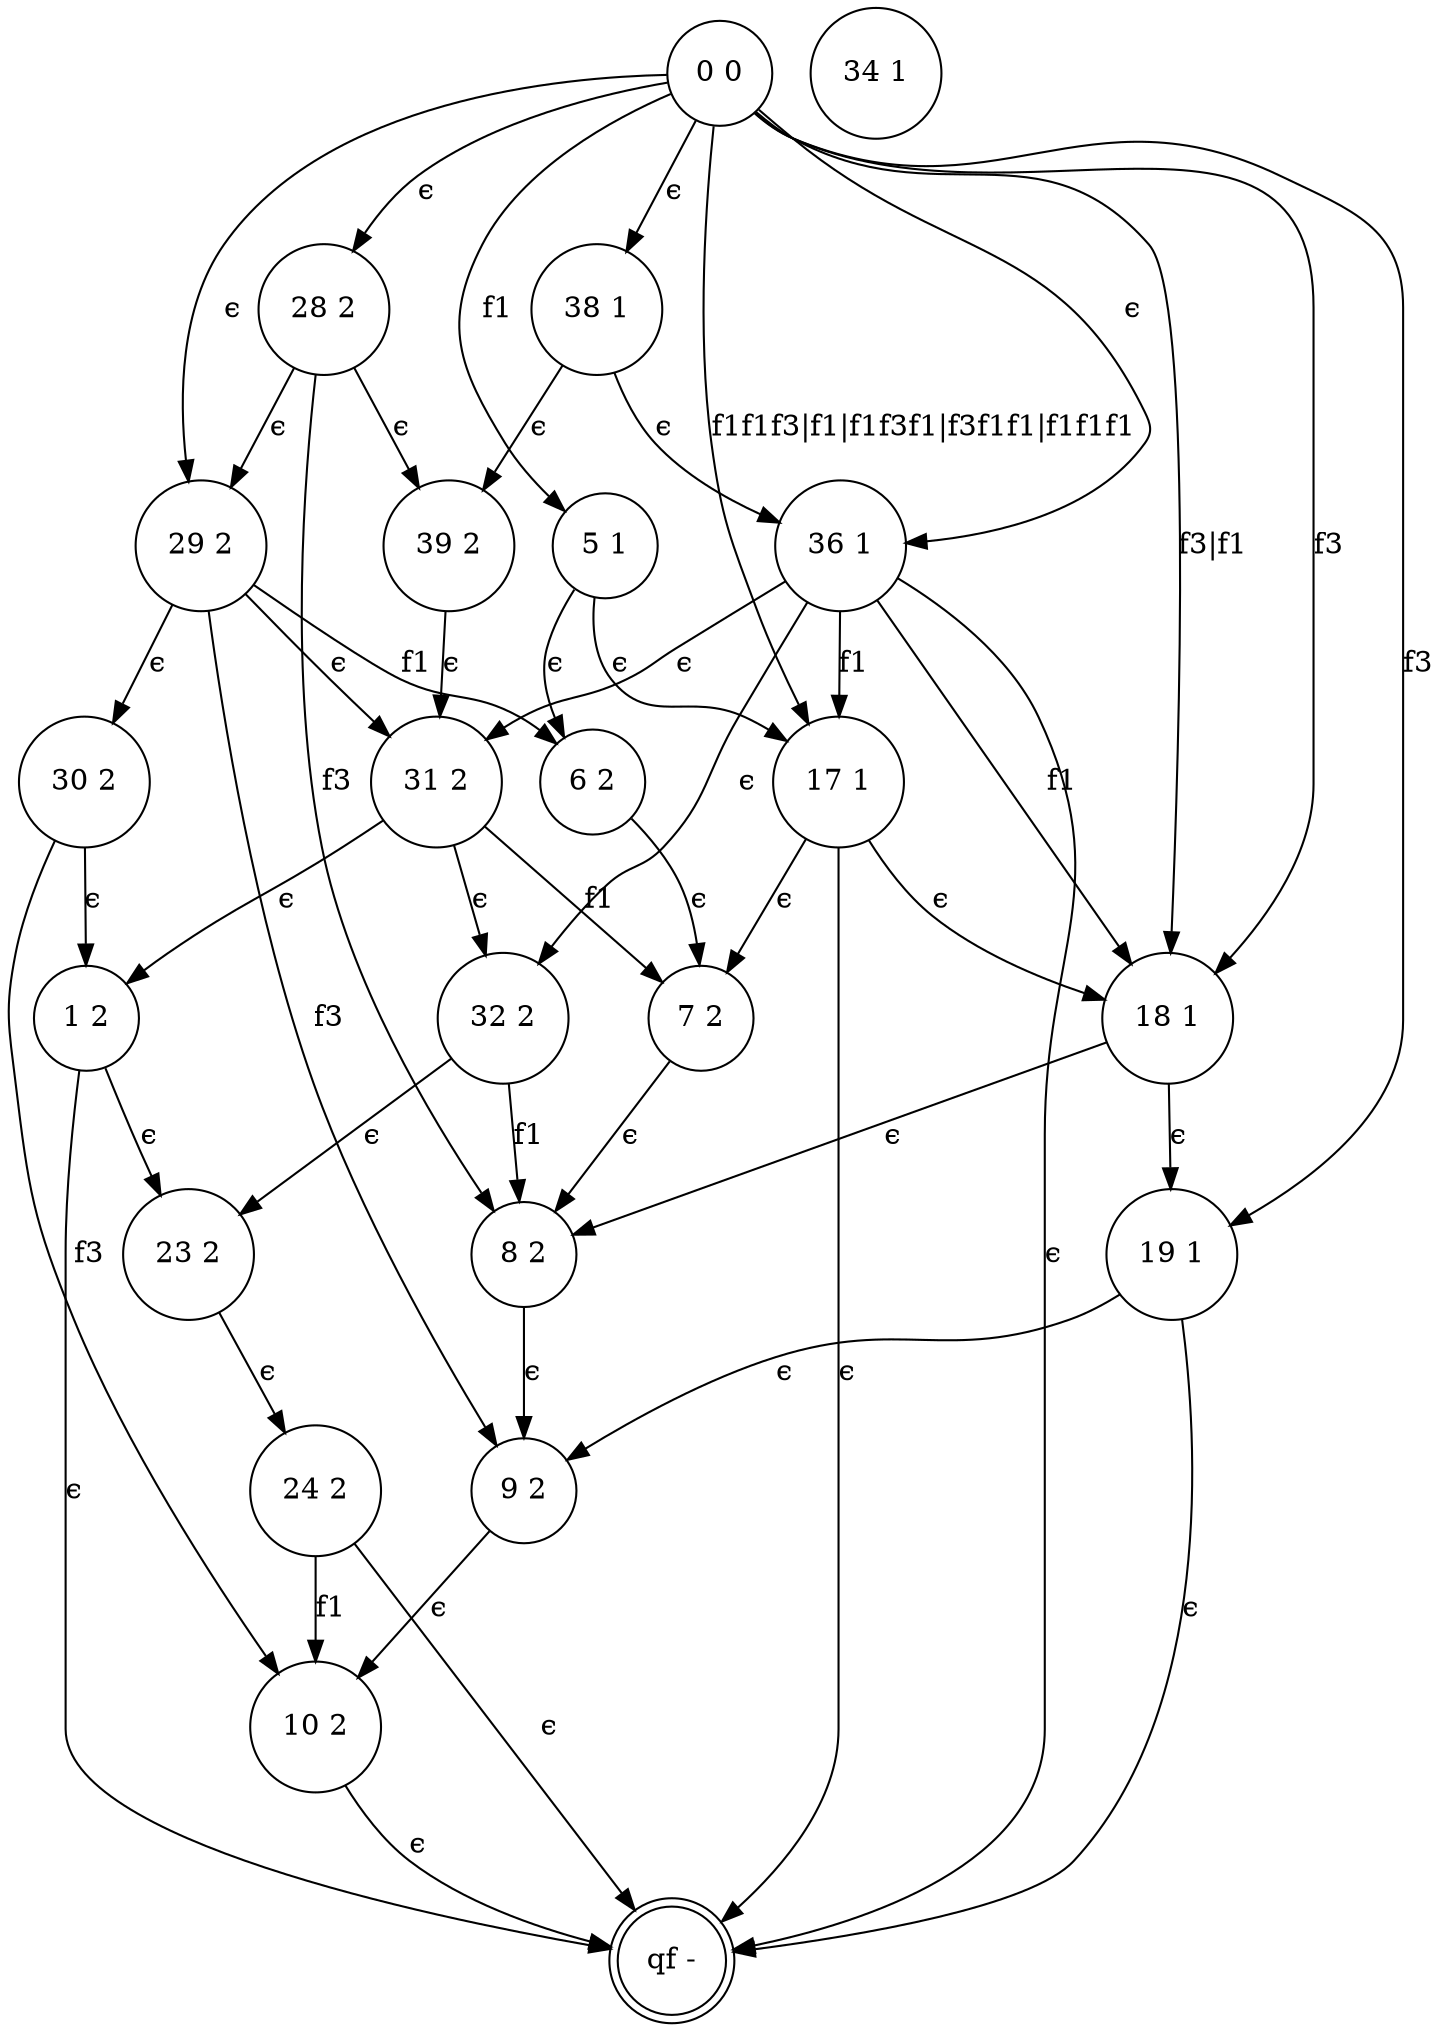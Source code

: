 digraph 19 {
	"28 2" [shape=circle]
	"29 2" [shape=circle]
	"30 2" [shape=circle]
	"1 2" [shape=circle]
	"23 2" [shape=circle]
	"24 2" [shape=circle]
	"10 2" [shape=circle]
	"6 2" [shape=circle]
	"7 2" [shape=circle]
	"8 2" [shape=circle]
	"9 2" [shape=circle]
	"31 2" [shape=circle]
	"32 2" [shape=circle]
	"39 2" [shape=circle]
	"5 1" [shape=circle]
	"6 2" [shape=circle]
	"17 1" [shape=circle]
	"7 2" [shape=circle]
	"18 1" [shape=circle]
	"19 1" [shape=circle]
	"9 2" [shape=circle]
	"8 2" [shape=circle]
	"29 2" [shape=circle]
	"36 1" [shape=circle]
	"31 2" [shape=circle]
	"32 2" [shape=circle]
	"28 2" [shape=circle]
	"38 1" [shape=circle]
	"39 2" [shape=circle]
	"qf -" [shape=doublecircle]
	"0 0" [shape=circle]
	"34 1" [shape=circle]
	"28 2" -> "29 2" [label="ϵ"]
	"29 2" -> "30 2" [label="ϵ"]
	"30 2" -> "1 2" [label="ϵ"]
	"1 2" -> "23 2" [label="ϵ"]
	"23 2" -> "24 2" [label="ϵ"]
	"24 2" -> "10 2" [label=f1]
	"30 2" -> "10 2" [label=f3]
	"29 2" -> "6 2" [label=f1]
	"6 2" -> "7 2" [label="ϵ"]
	"7 2" -> "8 2" [label="ϵ"]
	"8 2" -> "9 2" [label="ϵ"]
	"9 2" -> "10 2" [label="ϵ"]
	"29 2" -> "31 2" [label="ϵ"]
	"31 2" -> "1 2" [label="ϵ"]
	"31 2" -> "7 2" [label=f1]
	"31 2" -> "32 2" [label="ϵ"]
	"32 2" -> "23 2" [label="ϵ"]
	"32 2" -> "8 2" [label=f1]
	"29 2" -> "9 2" [label=f3]
	"28 2" -> "39 2" [label="ϵ"]
	"39 2" -> "31 2" [label="ϵ"]
	"28 2" -> "8 2" [label=f3]
	"5 1" -> "6 2" [label="ϵ"]
	"5 1" -> "17 1" [label="ϵ"]
	"17 1" -> "7 2" [label="ϵ"]
	"17 1" -> "18 1" [label="ϵ"]
	"18 1" -> "19 1" [label="ϵ"]
	"19 1" -> "9 2" [label="ϵ"]
	"18 1" -> "8 2" [label="ϵ"]
	"36 1" -> "17 1" [label=f1]
	"36 1" -> "31 2" [label="ϵ"]
	"38 1" -> "36 1" [label="ϵ"]
	"38 1" -> "39 2" [label="ϵ"]
	"1 2" -> "qf -" [label="ϵ"]
	"24 2" -> "qf -" [label="ϵ"]
	"10 2" -> "qf -" [label="ϵ"]
	"17 1" -> "qf -" [label="ϵ"]
	"19 1" -> "qf -" [label="ϵ"]
	"36 1" -> "qf -" [label="ϵ"]
	"0 0" -> "28 2" [label="ϵ"]
	"0 0" -> "38 1" [label="ϵ"]
	"0 0" -> "5 1" [label=f1]
	"0 0" -> "18 1" [label="f3|f1"]
	"0 0" -> "17 1" [label="f1f1f3|f1|f1f3f1|f3f1f1|f1f1f1"]
	"36 1" -> "18 1" [label=f1]
	"36 1" -> "32 2" [label="ϵ"]
	"0 0" -> "18 1" [label=f3]
	"0 0" -> "29 2" [label="ϵ"]
	"0 0" -> "36 1" [label="ϵ"]
	"0 0" -> "19 1" [label=f3]
}
